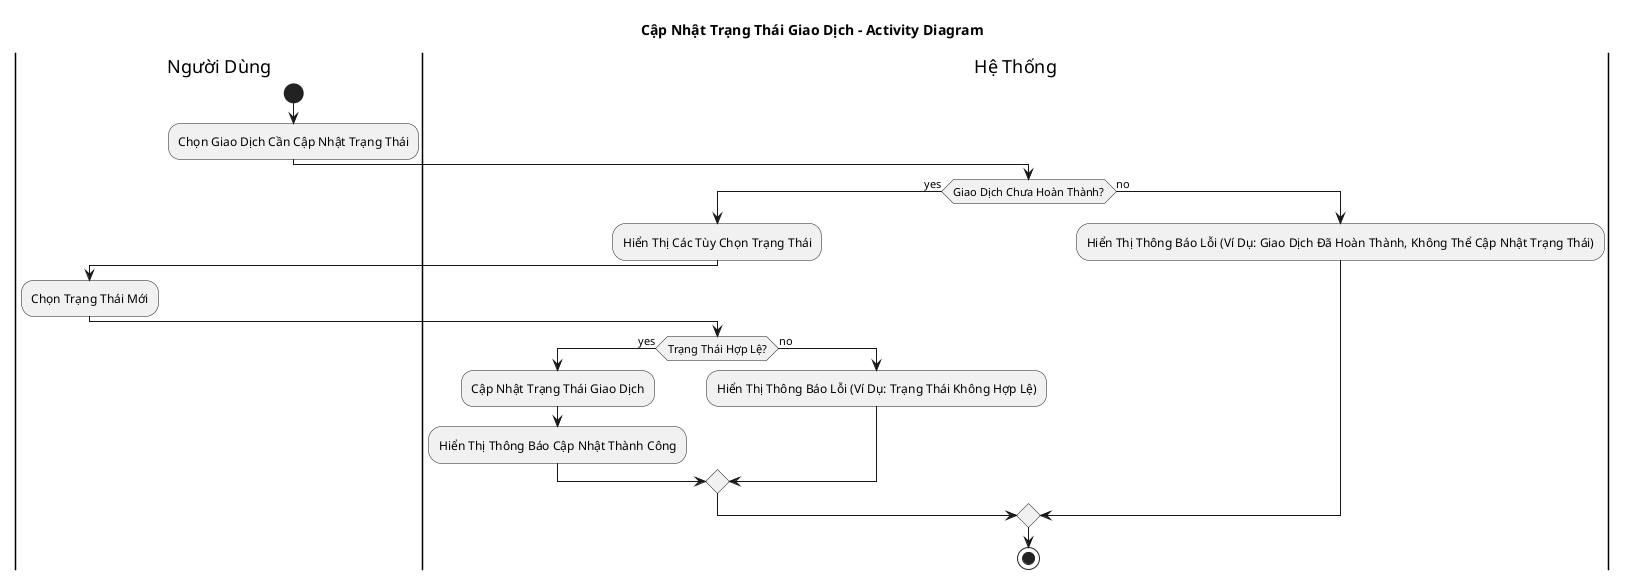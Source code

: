 @startuml
title Cập Nhật Trạng Thái Giao Dịch - Activity Diagram

|Người Dùng|
start
:Chọn Giao Dịch Cần Cập Nhật Trạng Thái;
|Hệ Thống|
if (Giao Dịch Chưa Hoàn Thành?) then (yes)
  |Hệ Thống|
  :Hiển Thị Các Tùy Chọn Trạng Thái;
  |Người Dùng|
  :Chọn Trạng Thái Mới;
  |Hệ Thống|
  if (Trạng Thái Hợp Lệ?) then (yes)
    :Cập Nhật Trạng Thái Giao Dịch;
    :Hiển Thị Thông Báo Cập Nhật Thành Công;
  else (no)
    :Hiển Thị Thông Báo Lỗi (Ví Dụ: Trạng Thái Không Hợp Lệ);
  endif
else (no)
  :Hiển Thị Thông Báo Lỗi (Ví Dụ: Giao Dịch Đã Hoàn Thành, Không Thể Cập Nhật Trạng Thái);
endif
stop
@enduml
